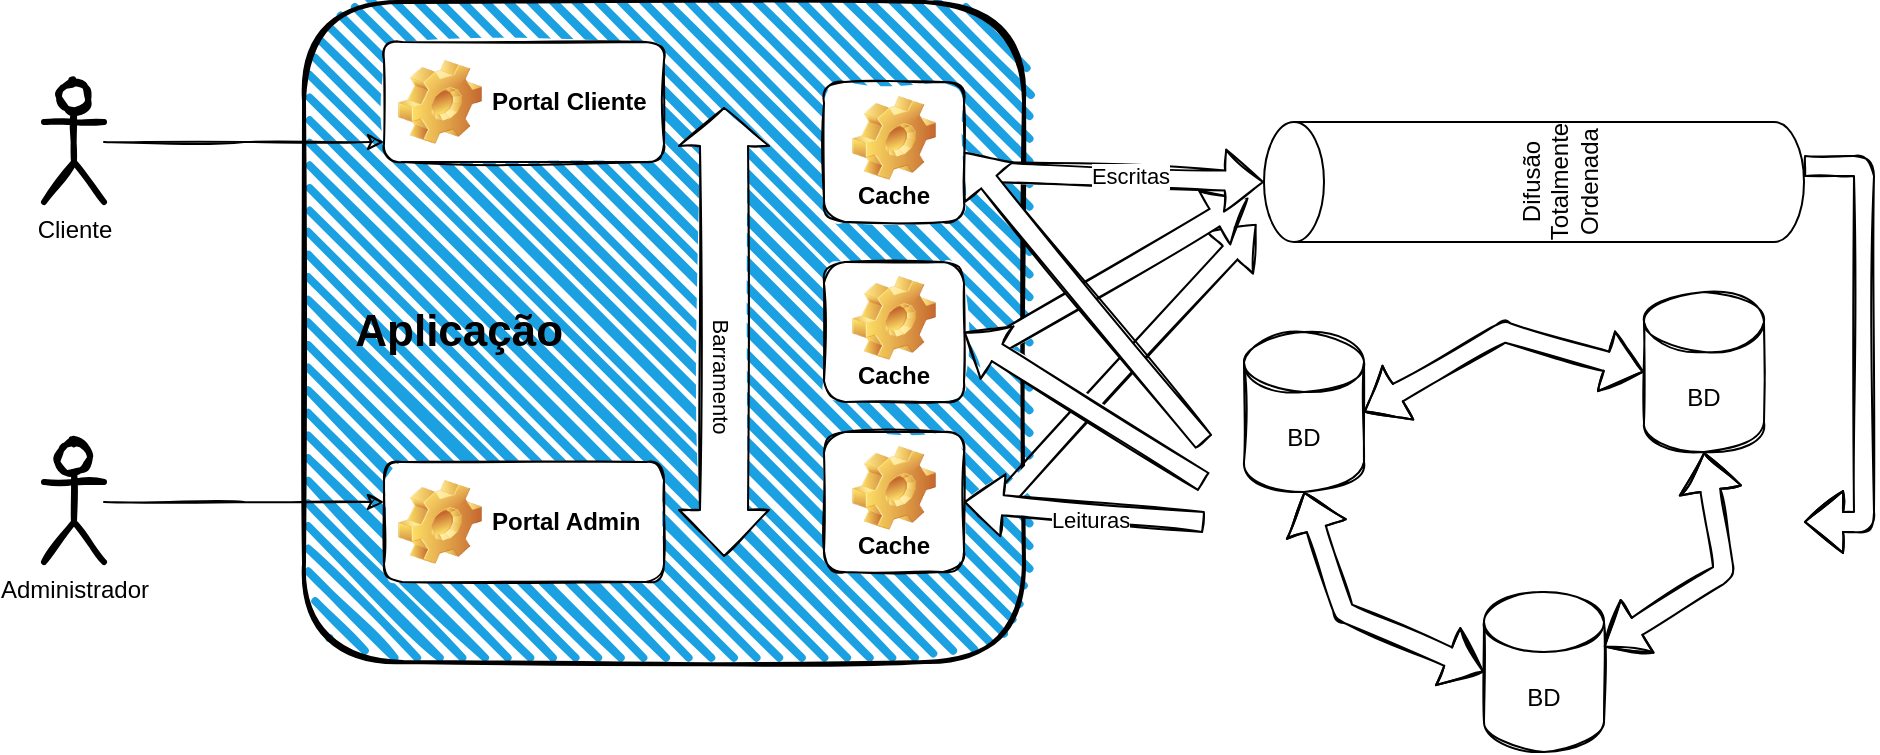 <mxfile version="14.5.1" type="device" pages="2"><diagram id="hdgojOCVVJl3eMrqO72T" name="completo"><mxGraphModel dx="1106" dy="807" grid="1" gridSize="10" guides="1" tooltips="1" connect="1" arrows="1" fold="1" page="1" pageScale="1" pageWidth="850" pageHeight="1100" math="0" shadow="0"><root><mxCell id="0"/><mxCell id="1" parent="0"/><mxCell id="LrgaLFob0pyDUXB0AyNG-19" value="&lt;font style=&quot;font-size: 22px&quot;&gt;&lt;b&gt;&lt;font style=&quot;font-size: 22px&quot;&gt;&amp;nbsp; &amp;nbsp; Aplicaç&lt;/font&gt;ão&lt;/b&gt;&lt;/font&gt;" style="rounded=1;whiteSpace=wrap;html=1;strokeWidth=2;fillWeight=4;hachureGap=8;hachureAngle=45;fillColor=#1ba1e2;sketch=1;align=left;" parent="1" vertex="1"><mxGeometry x="160" y="200" width="360" height="330" as="geometry"/></mxCell><mxCell id="3e9zMVoPMC8U_0uLUMUq-2" value="" style="shape=flexArrow;endArrow=none;startArrow=block;html=1;shadow=0;fillColor=#ffffff;entryX=1;entryY=0.5;entryDx=0;entryDy=0;sketch=1;startFill=0;endFill=0;exitX=0.15;exitY=-0.014;exitDx=0;exitDy=0;exitPerimeter=0;" parent="1" source="3e9zMVoPMC8U_0uLUMUq-9" edge="1"><mxGeometry width="50" height="50" relative="1" as="geometry"><mxPoint x="620" y="330" as="sourcePoint"/><mxPoint x="500" y="460" as="targetPoint"/></mxGeometry></mxCell><mxCell id="3e9zMVoPMC8U_0uLUMUq-3" value="" style="shape=flexArrow;endArrow=none;startArrow=block;html=1;shadow=0;fillColor=#ffffff;entryX=1;entryY=0.5;entryDx=0;entryDy=0;sketch=1;startFill=0;endFill=0;exitX=0.367;exitY=-0.029;exitDx=0;exitDy=0;exitPerimeter=0;" parent="1" source="3e9zMVoPMC8U_0uLUMUq-9" edge="1"><mxGeometry width="50" height="50" relative="1" as="geometry"><mxPoint x="620" y="310" as="sourcePoint"/><mxPoint x="500" y="375" as="targetPoint"/></mxGeometry></mxCell><mxCell id="3e9zMVoPMC8U_0uLUMUq-5" value="" style="shape=flexArrow;endArrow=none;startArrow=block;html=1;shadow=0;fillColor=#ffffff;entryX=1;entryY=0.5;entryDx=0;entryDy=0;sketch=1;startFill=0;endFill=0;exitX=0.5;exitY=0;exitDx=0;exitDy=0;exitPerimeter=0;" parent="1" source="3e9zMVoPMC8U_0uLUMUq-9" edge="1"><mxGeometry width="50" height="50" relative="1" as="geometry"><mxPoint x="620" y="285" as="sourcePoint"/><mxPoint x="500" y="285" as="targetPoint"/></mxGeometry></mxCell><mxCell id="3e9zMVoPMC8U_0uLUMUq-6" value="Escritas" style="edgeLabel;html=1;align=center;verticalAlign=middle;resizable=0;points=[];" parent="3e9zMVoPMC8U_0uLUMUq-5" vertex="1" connectable="0"><mxGeometry x="-0.033" y="-1" relative="1" as="geometry"><mxPoint as="offset"/></mxGeometry></mxCell><mxCell id="LrgaLFob0pyDUXB0AyNG-1" value="BD" style="shape=cylinder3;whiteSpace=wrap;html=1;boundedLbl=1;backgroundOutline=1;size=15;sketch=1;" parent="1" vertex="1"><mxGeometry x="830" y="345" width="60" height="80" as="geometry"/></mxCell><mxCell id="LrgaLFob0pyDUXB0AyNG-2" value="BD" style="shape=cylinder3;whiteSpace=wrap;html=1;boundedLbl=1;backgroundOutline=1;size=15;sketch=1;" parent="1" vertex="1"><mxGeometry x="630" y="365" width="60" height="80" as="geometry"/></mxCell><mxCell id="LrgaLFob0pyDUXB0AyNG-3" value="BD" style="shape=cylinder3;whiteSpace=wrap;html=1;boundedLbl=1;backgroundOutline=1;size=15;sketch=1;" parent="1" vertex="1"><mxGeometry x="750" y="495" width="60" height="80" as="geometry"/></mxCell><mxCell id="LrgaLFob0pyDUXB0AyNG-15" style="edgeStyle=orthogonalEdgeStyle;rounded=0;orthogonalLoop=1;jettySize=auto;html=1;entryX=0;entryY=0.5;entryDx=0;entryDy=0;sketch=1;" parent="1" source="LrgaLFob0pyDUXB0AyNG-4" edge="1"><mxGeometry relative="1" as="geometry"><mxPoint x="200" y="270" as="targetPoint"/></mxGeometry></mxCell><mxCell id="LrgaLFob0pyDUXB0AyNG-4" value="Cliente&lt;br&gt;" style="shape=umlActor;verticalLabelPosition=bottom;verticalAlign=top;html=1;outlineConnect=0;sketch=1;strokeWidth=3;" parent="1" vertex="1"><mxGeometry x="30" y="240" width="30" height="60" as="geometry"/></mxCell><mxCell id="LrgaLFob0pyDUXB0AyNG-14" style="edgeStyle=orthogonalEdgeStyle;rounded=0;orthogonalLoop=1;jettySize=auto;html=1;entryX=0;entryY=0.5;entryDx=0;entryDy=0;sketch=1;" parent="1" source="LrgaLFob0pyDUXB0AyNG-11" edge="1"><mxGeometry relative="1" as="geometry"><mxPoint x="200" y="450" as="targetPoint"/></mxGeometry></mxCell><mxCell id="LrgaLFob0pyDUXB0AyNG-11" value="Administrador" style="shape=umlActor;verticalLabelPosition=bottom;verticalAlign=top;html=1;outlineConnect=0;sketch=1;strokeWidth=3;" parent="1" vertex="1"><mxGeometry x="30" y="420" width="30" height="60" as="geometry"/></mxCell><mxCell id="LrgaLFob0pyDUXB0AyNG-17" value="" style="shape=flexArrow;endArrow=classic;startArrow=classic;html=1;width=24;startSize=7.33;fillColor=#ffffff;sketch=1;" parent="1" edge="1"><mxGeometry width="50" height="50" relative="1" as="geometry"><mxPoint x="370" y="477.5" as="sourcePoint"/><mxPoint x="370" y="252.5" as="targetPoint"/></mxGeometry></mxCell><mxCell id="LrgaLFob0pyDUXB0AyNG-18" value="Barramento" style="edgeLabel;html=1;align=center;verticalAlign=middle;resizable=0;points=[];rotation=90;" parent="LrgaLFob0pyDUXB0AyNG-17" vertex="1" connectable="0"><mxGeometry x="-0.189" y="1" relative="1" as="geometry"><mxPoint as="offset"/></mxGeometry></mxCell><mxCell id="LrgaLFob0pyDUXB0AyNG-20" value="Portal Cliente" style="label;whiteSpace=wrap;html=1;image=img/clipart/Gear_128x128.png;sketch=1;" parent="1" vertex="1"><mxGeometry x="200" y="220" width="140" height="60" as="geometry"/></mxCell><mxCell id="LrgaLFob0pyDUXB0AyNG-21" value="Portal Admin" style="label;whiteSpace=wrap;html=1;image=img/clipart/Gear_128x128.png;sketch=1;" parent="1" vertex="1"><mxGeometry x="200" y="430" width="140" height="60" as="geometry"/></mxCell><mxCell id="LrgaLFob0pyDUXB0AyNG-23" value="Cache" style="label;whiteSpace=wrap;html=1;align=center;verticalAlign=bottom;spacingLeft=0;spacingBottom=4;imageAlign=center;imageVerticalAlign=top;image=img/clipart/Gear_128x128.png;sketch=1;" parent="1" vertex="1"><mxGeometry x="420" y="240" width="70" height="70" as="geometry"/></mxCell><mxCell id="LrgaLFob0pyDUXB0AyNG-24" value="" style="shape=flexArrow;endArrow=classic;startArrow=classic;html=1;fillColor=#ffffff;entryX=0;entryY=0.5;entryDx=0;entryDy=0;entryPerimeter=0;exitX=1;exitY=0.5;exitDx=0;exitDy=0;exitPerimeter=0;shadow=0;sketch=1;" parent="1" source="LrgaLFob0pyDUXB0AyNG-2" target="LrgaLFob0pyDUXB0AyNG-1" edge="1"><mxGeometry width="50" height="50" relative="1" as="geometry"><mxPoint x="470" y="475" as="sourcePoint"/><mxPoint x="520" y="425" as="targetPoint"/><Array as="points"><mxPoint x="760" y="365"/></Array></mxGeometry></mxCell><mxCell id="LrgaLFob0pyDUXB0AyNG-25" value="" style="shape=flexArrow;endArrow=classic;startArrow=classic;html=1;fillColor=#ffffff;entryX=1;entryY=0;entryDx=0;entryDy=27.5;entryPerimeter=0;exitX=0.5;exitY=1;exitDx=0;exitDy=0;exitPerimeter=0;shadow=0;sketch=1;" parent="1" source="LrgaLFob0pyDUXB0AyNG-1" target="LrgaLFob0pyDUXB0AyNG-3" edge="1"><mxGeometry width="50" height="50" relative="1" as="geometry"><mxPoint x="700" y="415" as="sourcePoint"/><mxPoint x="840" y="395" as="targetPoint"/><Array as="points"><mxPoint x="870" y="485"/></Array></mxGeometry></mxCell><mxCell id="LrgaLFob0pyDUXB0AyNG-26" value="" style="shape=flexArrow;endArrow=classic;startArrow=classic;html=1;fillColor=#ffffff;entryX=0;entryY=0.5;entryDx=0;entryDy=0;entryPerimeter=0;exitX=0.5;exitY=1;exitDx=0;exitDy=0;exitPerimeter=0;shadow=0;sketch=1;" parent="1" source="LrgaLFob0pyDUXB0AyNG-2" target="LrgaLFob0pyDUXB0AyNG-3" edge="1"><mxGeometry width="50" height="50" relative="1" as="geometry"><mxPoint x="870" y="435" as="sourcePoint"/><mxPoint x="820" y="512.5" as="targetPoint"/><Array as="points"><mxPoint x="680" y="505"/></Array></mxGeometry></mxCell><mxCell id="LrgaLFob0pyDUXB0AyNG-27" value="" style="shape=flexArrow;endArrow=classic;startArrow=none;html=1;shadow=0;fillColor=#ffffff;entryX=1;entryY=0.5;entryDx=0;entryDy=0;sketch=1;startFill=0;" parent="1" target="LrgaLFob0pyDUXB0AyNG-23" edge="1"><mxGeometry width="50" height="50" relative="1" as="geometry"><mxPoint x="610" y="420" as="sourcePoint"/><mxPoint x="450" y="370" as="targetPoint"/></mxGeometry></mxCell><mxCell id="LGltgRtj0xYPaXhDmD83-1" value="Cache" style="label;whiteSpace=wrap;html=1;align=center;verticalAlign=bottom;spacingLeft=0;spacingBottom=4;imageAlign=center;imageVerticalAlign=top;image=img/clipart/Gear_128x128.png;sketch=1;" parent="1" vertex="1"><mxGeometry x="420" y="330" width="70" height="70" as="geometry"/></mxCell><mxCell id="LGltgRtj0xYPaXhDmD83-2" value="Cache" style="label;whiteSpace=wrap;html=1;align=center;verticalAlign=bottom;spacingLeft=0;spacingBottom=4;imageAlign=center;imageVerticalAlign=top;image=img/clipart/Gear_128x128.png;sketch=1;" parent="1" vertex="1"><mxGeometry x="420" y="415" width="70" height="70" as="geometry"/></mxCell><mxCell id="LGltgRtj0xYPaXhDmD83-3" value="" style="shape=flexArrow;endArrow=classic;startArrow=none;html=1;shadow=0;fillColor=#ffffff;entryX=1;entryY=0.5;entryDx=0;entryDy=0;sketch=1;startFill=0;" parent="1" target="LGltgRtj0xYPaXhDmD83-1" edge="1"><mxGeometry width="50" height="50" relative="1" as="geometry"><mxPoint x="610" y="440" as="sourcePoint"/><mxPoint x="500" y="285" as="targetPoint"/></mxGeometry></mxCell><mxCell id="LGltgRtj0xYPaXhDmD83-4" value="" style="shape=flexArrow;endArrow=classic;startArrow=none;html=1;shadow=0;fillColor=#ffffff;entryX=1;entryY=0.5;entryDx=0;entryDy=0;sketch=1;startFill=0;" parent="1" target="LGltgRtj0xYPaXhDmD83-2" edge="1"><mxGeometry width="50" height="50" relative="1" as="geometry"><mxPoint x="610" y="460" as="sourcePoint"/><mxPoint x="500" y="375" as="targetPoint"/></mxGeometry></mxCell><mxCell id="3e9zMVoPMC8U_0uLUMUq-7" value="Leituras" style="edgeLabel;html=1;align=center;verticalAlign=middle;resizable=0;points=[];" parent="LGltgRtj0xYPaXhDmD83-4" vertex="1" connectable="0"><mxGeometry x="-0.054" y="3" relative="1" as="geometry"><mxPoint as="offset"/></mxGeometry></mxCell><mxCell id="3e9zMVoPMC8U_0uLUMUq-9" value="Difusão Totalmente Ordenada" style="shape=cylinder3;whiteSpace=wrap;html=1;boundedLbl=1;backgroundOutline=1;size=15;rotation=-90;" parent="1" vertex="1"><mxGeometry x="745" y="155" width="60" height="270" as="geometry"/></mxCell><mxCell id="3e9zMVoPMC8U_0uLUMUq-10" value="" style="shape=flexArrow;endArrow=none;startArrow=block;html=1;shadow=0;fillColor=#ffffff;entryX=0.633;entryY=1;entryDx=0;entryDy=0;sketch=1;startFill=0;endFill=0;edgeStyle=entityRelationEdgeStyle;elbow=vertical;entryPerimeter=0;" parent="1" target="3e9zMVoPMC8U_0uLUMUq-9" edge="1"><mxGeometry width="50" height="50" relative="1" as="geometry"><mxPoint x="910" y="460" as="sourcePoint"/><mxPoint x="800" y="247.5" as="targetPoint"/></mxGeometry></mxCell></root></mxGraphModel></diagram><diagram name="simplificado" id="bIroYXrPY45SUnfdWXeP"><mxGraphModel dx="1106" dy="807" grid="1" gridSize="10" guides="1" tooltips="1" connect="1" arrows="1" fold="1" page="1" pageScale="1" pageWidth="850" pageHeight="1100" math="0" shadow="0"><root><mxCell id="fn38TGWemmLw59qhWNtr-0"/><mxCell id="fn38TGWemmLw59qhWNtr-1" parent="fn38TGWemmLw59qhWNtr-0"/><mxCell id="fn38TGWemmLw59qhWNtr-2" value="&lt;font style=&quot;font-size: 22px&quot;&gt;&lt;b&gt;&lt;font style=&quot;font-size: 22px&quot;&gt;&amp;nbsp; &amp;nbsp; Aplicaç&lt;/font&gt;ão&lt;/b&gt;&lt;/font&gt;" style="rounded=1;whiteSpace=wrap;html=1;strokeWidth=2;fillWeight=4;hachureGap=8;hachureAngle=45;fillColor=#1ba1e2;sketch=1;align=left;" vertex="1" parent="fn38TGWemmLw59qhWNtr-1"><mxGeometry x="160" y="200" width="360" height="330" as="geometry"/></mxCell><mxCell id="fn38TGWemmLw59qhWNtr-10" style="edgeStyle=orthogonalEdgeStyle;rounded=0;orthogonalLoop=1;jettySize=auto;html=1;entryX=0;entryY=0.5;entryDx=0;entryDy=0;sketch=1;" edge="1" parent="fn38TGWemmLw59qhWNtr-1" source="fn38TGWemmLw59qhWNtr-11"><mxGeometry relative="1" as="geometry"><mxPoint x="200" y="270" as="targetPoint"/></mxGeometry></mxCell><mxCell id="fn38TGWemmLw59qhWNtr-11" value="Cliente&lt;br&gt;" style="shape=umlActor;verticalLabelPosition=bottom;verticalAlign=top;html=1;outlineConnect=0;sketch=1;strokeWidth=3;" vertex="1" parent="fn38TGWemmLw59qhWNtr-1"><mxGeometry x="30" y="240" width="30" height="60" as="geometry"/></mxCell><mxCell id="fn38TGWemmLw59qhWNtr-12" style="edgeStyle=orthogonalEdgeStyle;rounded=0;orthogonalLoop=1;jettySize=auto;html=1;entryX=0;entryY=0.5;entryDx=0;entryDy=0;sketch=1;" edge="1" parent="fn38TGWemmLw59qhWNtr-1" source="fn38TGWemmLw59qhWNtr-13"><mxGeometry relative="1" as="geometry"><mxPoint x="200" y="450" as="targetPoint"/></mxGeometry></mxCell><mxCell id="fn38TGWemmLw59qhWNtr-13" value="Administrador" style="shape=umlActor;verticalLabelPosition=bottom;verticalAlign=top;html=1;outlineConnect=0;sketch=1;strokeWidth=3;" vertex="1" parent="fn38TGWemmLw59qhWNtr-1"><mxGeometry x="30" y="420" width="30" height="60" as="geometry"/></mxCell><mxCell id="fn38TGWemmLw59qhWNtr-16" value="Portal Cliente" style="label;whiteSpace=wrap;html=1;image=img/clipart/Gear_128x128.png;sketch=1;" vertex="1" parent="fn38TGWemmLw59qhWNtr-1"><mxGeometry x="200" y="220" width="210" height="130" as="geometry"/></mxCell><mxCell id="fn38TGWemmLw59qhWNtr-17" value="Portal Admin" style="label;whiteSpace=wrap;html=1;image=img/clipart/Gear_128x128.png;sketch=1;" vertex="1" parent="fn38TGWemmLw59qhWNtr-1"><mxGeometry x="200" y="380" width="210" height="130" as="geometry"/></mxCell><mxCell id="fn38TGWemmLw59qhWNtr-28" value="Difusão Totalmente Ordenada" style="shape=cylinder3;whiteSpace=wrap;html=1;boundedLbl=1;backgroundOutline=1;size=15;rotation=-90;" vertex="1" parent="fn38TGWemmLw59qhWNtr-1"><mxGeometry x="745" y="155" width="60" height="270" as="geometry"/></mxCell><mxCell id="fn38TGWemmLw59qhWNtr-29" value="" style="shape=flexArrow;endArrow=none;startArrow=block;html=1;shadow=0;fillColor=#ffffff;sketch=1;startFill=0;endFill=0;edgeStyle=orthogonalEdgeStyle;elbow=vertical;exitX=1;exitY=0.5;exitDx=0;exitDy=0;exitPerimeter=0;entryX=0.5;entryY=1;entryDx=0;entryDy=0;entryPerimeter=0;" edge="1" parent="fn38TGWemmLw59qhWNtr-1" target="fn38TGWemmLw59qhWNtr-28" source="fn38TGWemmLw59qhWNtr-9"><mxGeometry width="50" height="50" relative="1" as="geometry"><mxPoint x="910" y="460" as="sourcePoint"/><mxPoint x="930" y="282" as="targetPoint"/><Array as="points"><mxPoint x="950" y="473"/><mxPoint x="950" y="282"/><mxPoint x="910" y="282"/></Array></mxGeometry></mxCell><mxCell id="fn38TGWemmLw59qhWNtr-8" value="BD" style="shape=cylinder3;whiteSpace=wrap;html=1;boundedLbl=1;backgroundOutline=1;size=15;sketch=1;" vertex="1" parent="fn38TGWemmLw59qhWNtr-1"><mxGeometry x="330" y="220" width="40" height="60" as="geometry"/></mxCell><mxCell id="fn38TGWemmLw59qhWNtr-9" value="BD" style="shape=cylinder3;whiteSpace=wrap;html=1;boundedLbl=1;backgroundOutline=1;size=15;sketch=1;" vertex="1" parent="fn38TGWemmLw59qhWNtr-1"><mxGeometry x="340" y="440" width="40" height="65" as="geometry"/></mxCell><mxCell id="fn38TGWemmLw59qhWNtr-5" value="" style="shape=flexArrow;endArrow=none;startArrow=block;html=1;shadow=0;fillColor=#ffffff;sketch=1;startFill=0;endFill=0;exitX=0.6;exitY=0.004;exitDx=0;exitDy=0;exitPerimeter=0;" edge="1" parent="fn38TGWemmLw59qhWNtr-1" source="fn38TGWemmLw59qhWNtr-28"><mxGeometry width="50" height="50" relative="1" as="geometry"><mxPoint x="590" y="323.43" as="sourcePoint"/><mxPoint x="360" y="319.997" as="targetPoint"/></mxGeometry></mxCell><mxCell id="fn38TGWemmLw59qhWNtr-6" value="Escritas" style="edgeLabel;html=1;align=center;verticalAlign=middle;resizable=0;points=[];" vertex="1" connectable="0" parent="fn38TGWemmLw59qhWNtr-5"><mxGeometry x="-0.033" y="-1" relative="1" as="geometry"><mxPoint as="offset"/></mxGeometry></mxCell><mxCell id="fn38TGWemmLw59qhWNtr-3" value="" style="shape=flexArrow;endArrow=none;startArrow=block;html=1;shadow=0;fillColor=#ffffff;sketch=1;startFill=0;endFill=0;exitX=0.35;exitY=0;exitDx=0;exitDy=0;exitPerimeter=0;" edge="1" parent="fn38TGWemmLw59qhWNtr-1" source="fn38TGWemmLw59qhWNtr-28"><mxGeometry width="50" height="50" relative="1" as="geometry"><mxPoint x="596.22" y="328.48" as="sourcePoint"/><mxPoint x="370" y="420.001" as="targetPoint"/></mxGeometry></mxCell><mxCell id="fn38TGWemmLw59qhWNtr-51" value="" style="shape=flexArrow;endArrow=none;startArrow=block;html=1;shadow=0;fillColor=#ffffff;sketch=1;startFill=0;endFill=0;edgeStyle=orthogonalEdgeStyle;elbow=vertical;exitX=0.5;exitY=0;exitDx=0;exitDy=0;exitPerimeter=0;" edge="1" parent="fn38TGWemmLw59qhWNtr-1" source="fn38TGWemmLw59qhWNtr-8"><mxGeometry width="50" height="50" relative="1" as="geometry"><mxPoint x="390" y="482.5" as="sourcePoint"/><mxPoint x="910" y="280" as="targetPoint"/><Array as="points"><mxPoint x="350" y="170"/><mxPoint x="950" y="170"/><mxPoint x="950" y="280"/></Array></mxGeometry></mxCell></root></mxGraphModel></diagram></mxfile>